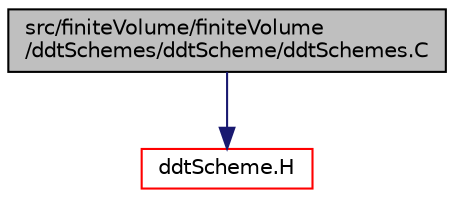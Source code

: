 digraph "src/finiteVolume/finiteVolume/ddtSchemes/ddtScheme/ddtSchemes.C"
{
  bgcolor="transparent";
  edge [fontname="Helvetica",fontsize="10",labelfontname="Helvetica",labelfontsize="10"];
  node [fontname="Helvetica",fontsize="10",shape=record];
  Node1 [label="src/finiteVolume/finiteVolume\l/ddtSchemes/ddtScheme/ddtSchemes.C",height=0.2,width=0.4,color="black", fillcolor="grey75", style="filled", fontcolor="black"];
  Node1 -> Node2 [color="midnightblue",fontsize="10",style="solid",fontname="Helvetica"];
  Node2 [label="ddtScheme.H",height=0.2,width=0.4,color="red",URL="$a05801.html"];
}

